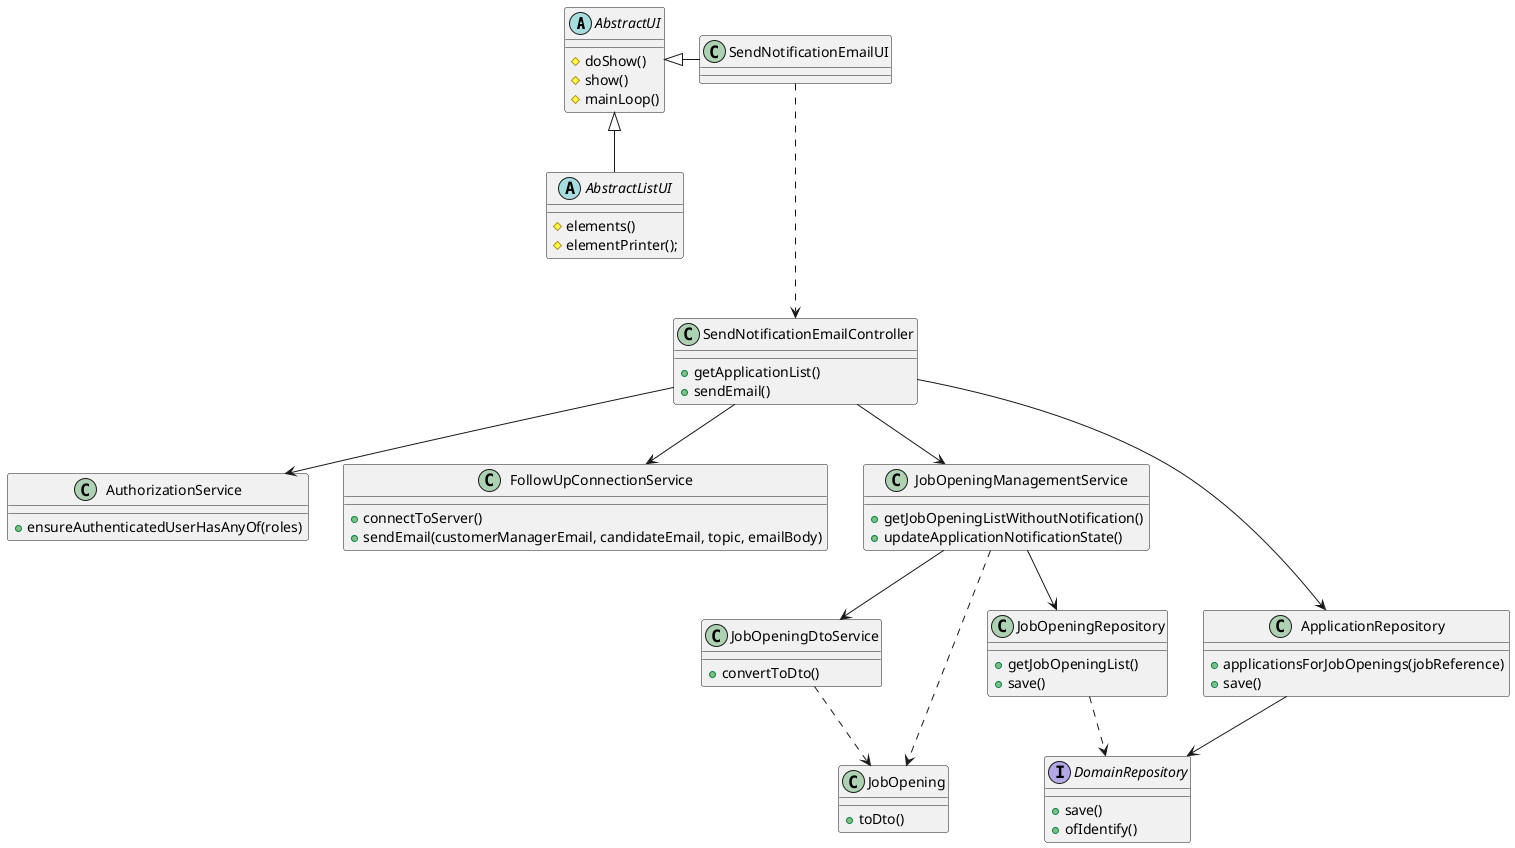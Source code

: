 @startuml


' Services

abstract class AbstractUI {
    # doShow()
    # show()
    # mainLoop()
}
abstract class AbstractListUI{
    # elements()
    # elementPrinter();
}
class SendNotificationEmailUI {

}
class AuthorizationService {
    + ensureAuthenticatedUserHasAnyOf(roles)
}

class FollowUpConnectionService {
    + connectToServer()
    + sendEmail(customerManagerEmail, candidateEmail, topic, emailBody)
}

class JobOpeningManagementService {
    + getJobOpeningListWithoutNotification()
    + updateApplicationNotificationState()
}
class JobOpeningDtoService {
    + convertToDto()
}

class JobOpeningRepository{
    + getJobOpeningList()
    + save()
}

class ApplicationRepository{
    + applicationsForJobOpenings(jobReference)
    + save()
}

class SendNotificationEmailController  {
+ getApplicationList()
+ sendEmail()
}

class JobOpening{
    + toDto()
}
Interface DomainRepository{
    + save()
    + ofIdentify()
}

AbstractUI <|-- AbstractListUI
AbstractUI <|- SendNotificationEmailUI


SendNotificationEmailUI .--> SendNotificationEmailController
SendNotificationEmailController --> AuthorizationService
SendNotificationEmailController --> JobOpeningManagementService
SendNotificationEmailController --> FollowUpConnectionService
SendNotificationEmailController --> ApplicationRepository

JobOpeningManagementService --> JobOpeningDtoService
JobOpeningManagementService ..> JobOpening
JobOpeningManagementService --> JobOpeningRepository

JobOpeningDtoService ..> JobOpening

JobOpeningRepository ..> DomainRepository

ApplicationRepository --> DomainRepository


@enduml